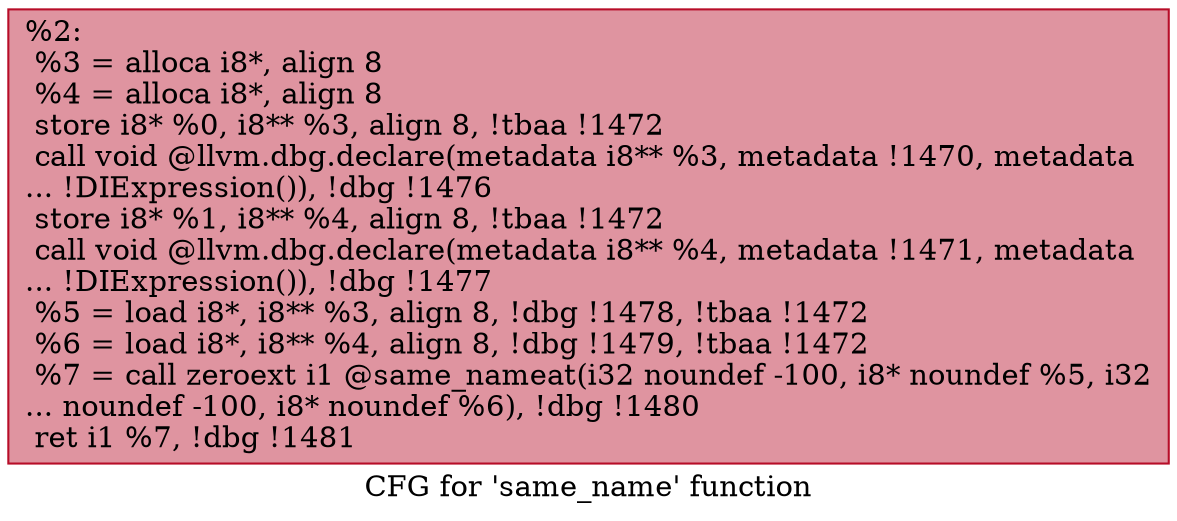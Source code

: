 digraph "CFG for 'same_name' function" {
	label="CFG for 'same_name' function";

	Node0x1126e20 [shape=record,color="#b70d28ff", style=filled, fillcolor="#b70d2870",label="{%2:\l  %3 = alloca i8*, align 8\l  %4 = alloca i8*, align 8\l  store i8* %0, i8** %3, align 8, !tbaa !1472\l  call void @llvm.dbg.declare(metadata i8** %3, metadata !1470, metadata\l... !DIExpression()), !dbg !1476\l  store i8* %1, i8** %4, align 8, !tbaa !1472\l  call void @llvm.dbg.declare(metadata i8** %4, metadata !1471, metadata\l... !DIExpression()), !dbg !1477\l  %5 = load i8*, i8** %3, align 8, !dbg !1478, !tbaa !1472\l  %6 = load i8*, i8** %4, align 8, !dbg !1479, !tbaa !1472\l  %7 = call zeroext i1 @same_nameat(i32 noundef -100, i8* noundef %5, i32\l... noundef -100, i8* noundef %6), !dbg !1480\l  ret i1 %7, !dbg !1481\l}"];
}
